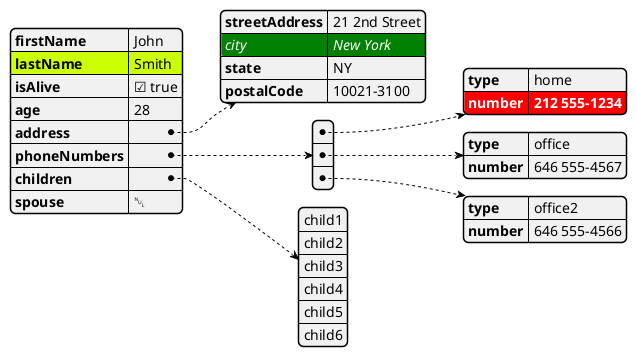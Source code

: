 @startjson
<style>
  .h1 {
    BackGroundColor green
    FontColor white
    FontStyle italic
  }
  .h2 {
    BackGroundColor red
    FontColor white
    FontStyle bold
  }
</style>
#highlight "lastName"
#highlight "address" / "city" <<h1>>
#highlight "phoneNumbers" / "0" / "number" <<h2>>
{
  "firstName": "John",
  "lastName": "Smith",
  "isAlive": true,
  "age": 28,
  "address": {
    "streetAddress": "21 2nd Street",
    "city": "New York",
    "state": "NY",
    "postalCode": "10021-3100"
  },
  "phoneNumbers": [
    {
      "type": "home",
      "number": "212 555-1234"
    },
    {
      "type": "office",
      "number": "646 555-4567"
    },
    {
      "type": "office2",
      "number": "646 555-4566"
    }
  ],
  "children": [
    "child1",
    "child2",
    "child3",
    "child4",
    "child5",
    "child6"
  ],
  "spouse": null
}
@endjson
